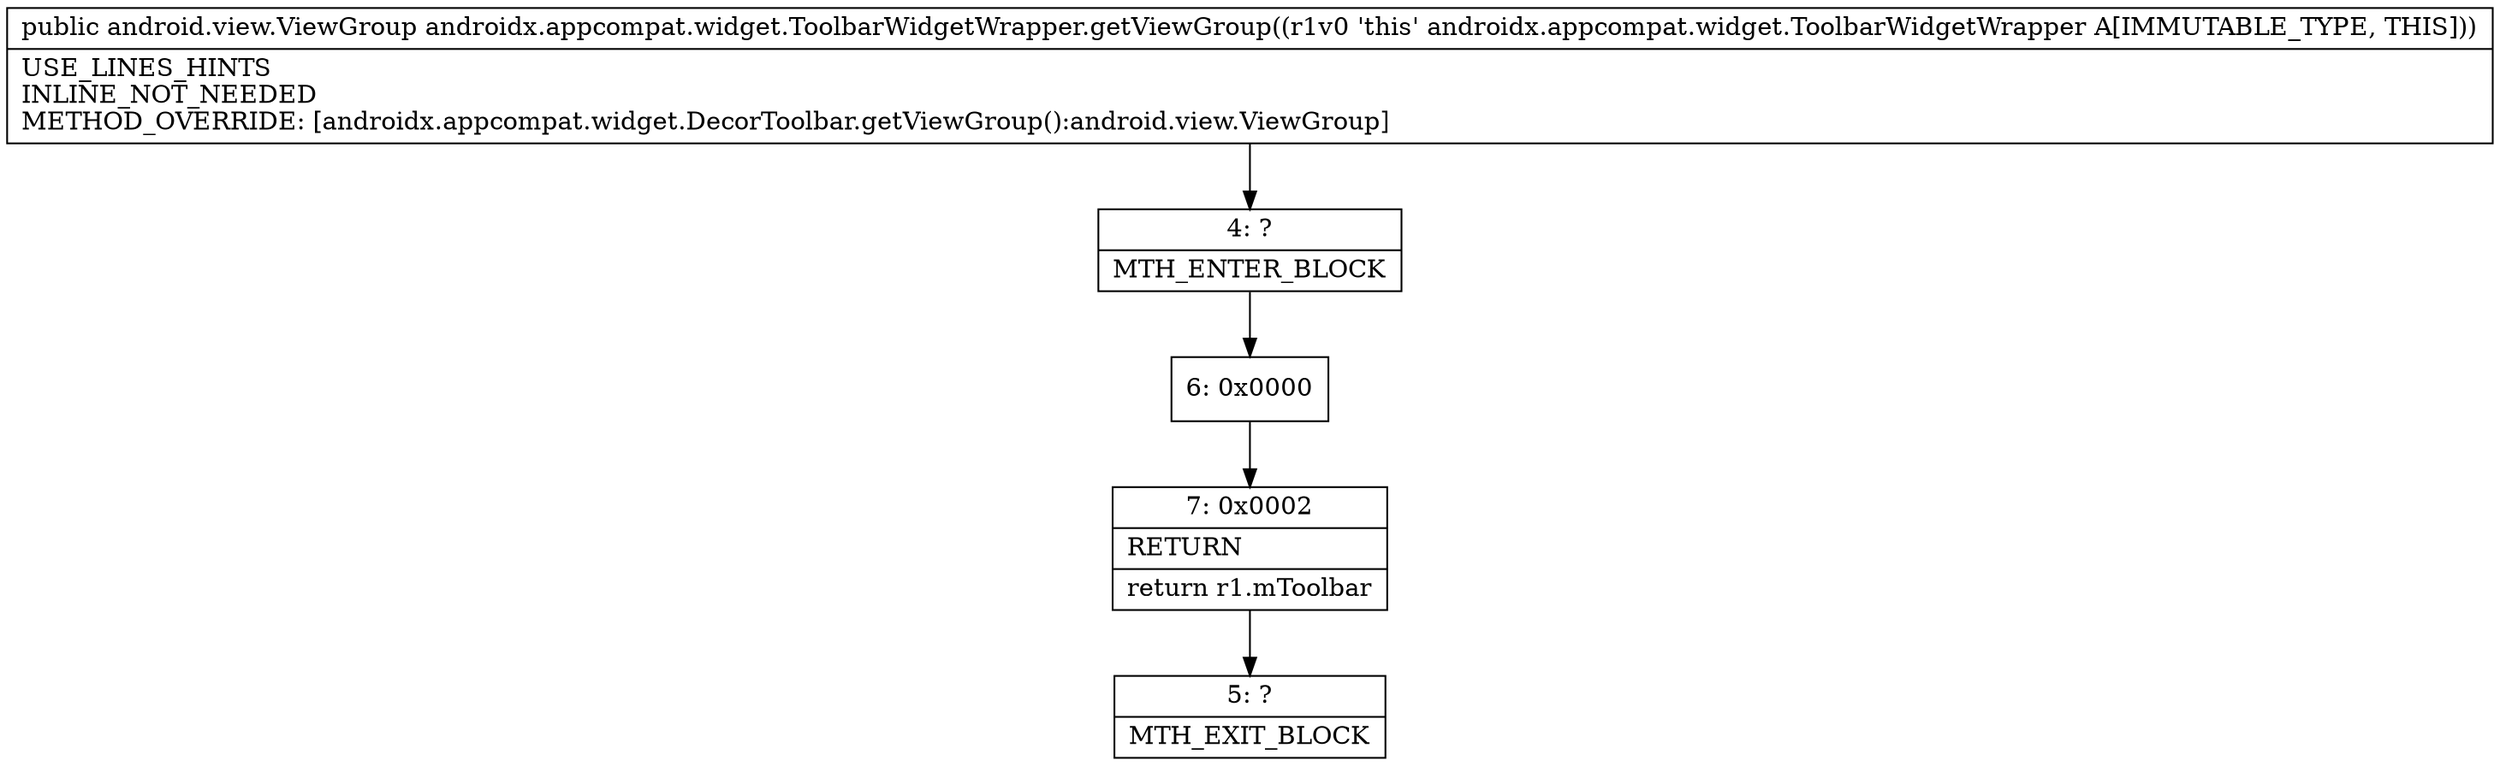 digraph "CFG forandroidx.appcompat.widget.ToolbarWidgetWrapper.getViewGroup()Landroid\/view\/ViewGroup;" {
Node_4 [shape=record,label="{4\:\ ?|MTH_ENTER_BLOCK\l}"];
Node_6 [shape=record,label="{6\:\ 0x0000}"];
Node_7 [shape=record,label="{7\:\ 0x0002|RETURN\l|return r1.mToolbar\l}"];
Node_5 [shape=record,label="{5\:\ ?|MTH_EXIT_BLOCK\l}"];
MethodNode[shape=record,label="{public android.view.ViewGroup androidx.appcompat.widget.ToolbarWidgetWrapper.getViewGroup((r1v0 'this' androidx.appcompat.widget.ToolbarWidgetWrapper A[IMMUTABLE_TYPE, THIS]))  | USE_LINES_HINTS\lINLINE_NOT_NEEDED\lMETHOD_OVERRIDE: [androidx.appcompat.widget.DecorToolbar.getViewGroup():android.view.ViewGroup]\l}"];
MethodNode -> Node_4;Node_4 -> Node_6;
Node_6 -> Node_7;
Node_7 -> Node_5;
}

